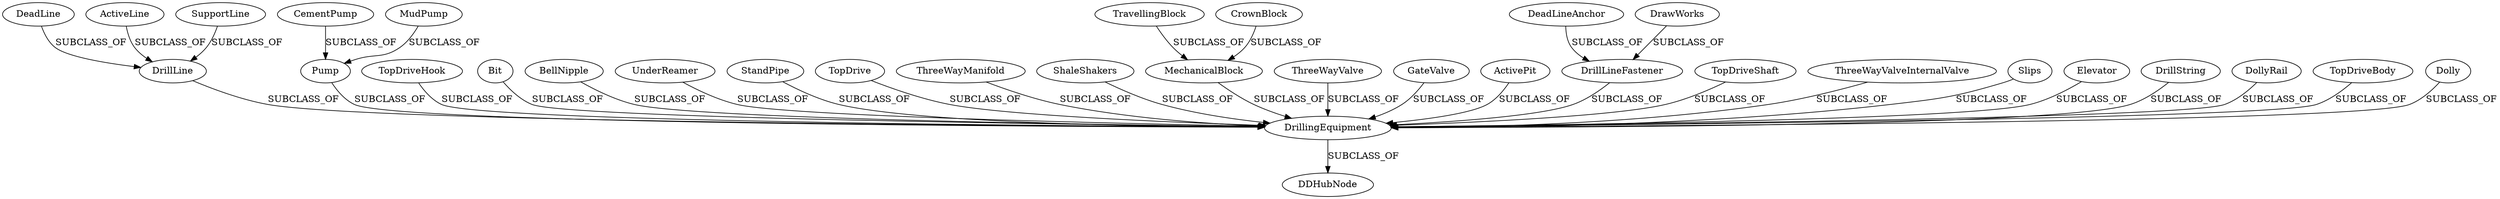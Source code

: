 strict digraph  {
MudPump;
DrillLine;
ActiveLine;
DrawWorks;
TopDriveHook;
Bit;
DrillingEquipment;
BellNipple;
CementPump;
UnderReamer;
StandPipe;
TopDrive;
DDHubNode;
SupportLine;
ThreeWayManifold;
ShaleShakers;
Pump;
MechanicalBlock;
ThreeWayValve;
GateValve;
ActivePit;
DrillLineFastener;
TopDriveShaft;
ThreeWayValveInternalValve;
CrownBlock;
DeadLineAnchor;
DeadLine;
Slips;
TravellingBlock;
Elevator;
DrillString;
DollyRail;
TopDriveBody;
Dolly;
MudPump -> Pump  [label=SUBCLASS_OF];
DrillLine -> DrillingEquipment  [label=SUBCLASS_OF];
ActiveLine -> DrillLine  [label=SUBCLASS_OF];
DrawWorks -> DrillLineFastener  [label=SUBCLASS_OF];
TopDriveHook -> DrillingEquipment  [label=SUBCLASS_OF];
Bit -> DrillingEquipment  [label=SUBCLASS_OF];
DrillingEquipment -> DDHubNode  [label=SUBCLASS_OF];
BellNipple -> DrillingEquipment  [label=SUBCLASS_OF];
CementPump -> Pump  [label=SUBCLASS_OF];
UnderReamer -> DrillingEquipment  [label=SUBCLASS_OF];
StandPipe -> DrillingEquipment  [label=SUBCLASS_OF];
TopDrive -> DrillingEquipment  [label=SUBCLASS_OF];
SupportLine -> DrillLine  [label=SUBCLASS_OF];
ThreeWayManifold -> DrillingEquipment  [label=SUBCLASS_OF];
ShaleShakers -> DrillingEquipment  [label=SUBCLASS_OF];
Pump -> DrillingEquipment  [label=SUBCLASS_OF];
MechanicalBlock -> DrillingEquipment  [label=SUBCLASS_OF];
ThreeWayValve -> DrillingEquipment  [label=SUBCLASS_OF];
GateValve -> DrillingEquipment  [label=SUBCLASS_OF];
ActivePit -> DrillingEquipment  [label=SUBCLASS_OF];
DrillLineFastener -> DrillingEquipment  [label=SUBCLASS_OF];
TopDriveShaft -> DrillingEquipment  [label=SUBCLASS_OF];
ThreeWayValveInternalValve -> DrillingEquipment  [label=SUBCLASS_OF];
CrownBlock -> MechanicalBlock  [label=SUBCLASS_OF];
DeadLineAnchor -> DrillLineFastener  [label=SUBCLASS_OF];
DeadLine -> DrillLine  [label=SUBCLASS_OF];
Slips -> DrillingEquipment  [label=SUBCLASS_OF];
TravellingBlock -> MechanicalBlock  [label=SUBCLASS_OF];
Elevator -> DrillingEquipment  [label=SUBCLASS_OF];
DrillString -> DrillingEquipment  [label=SUBCLASS_OF];
DollyRail -> DrillingEquipment  [label=SUBCLASS_OF];
TopDriveBody -> DrillingEquipment  [label=SUBCLASS_OF];
Dolly -> DrillingEquipment  [label=SUBCLASS_OF];
}
